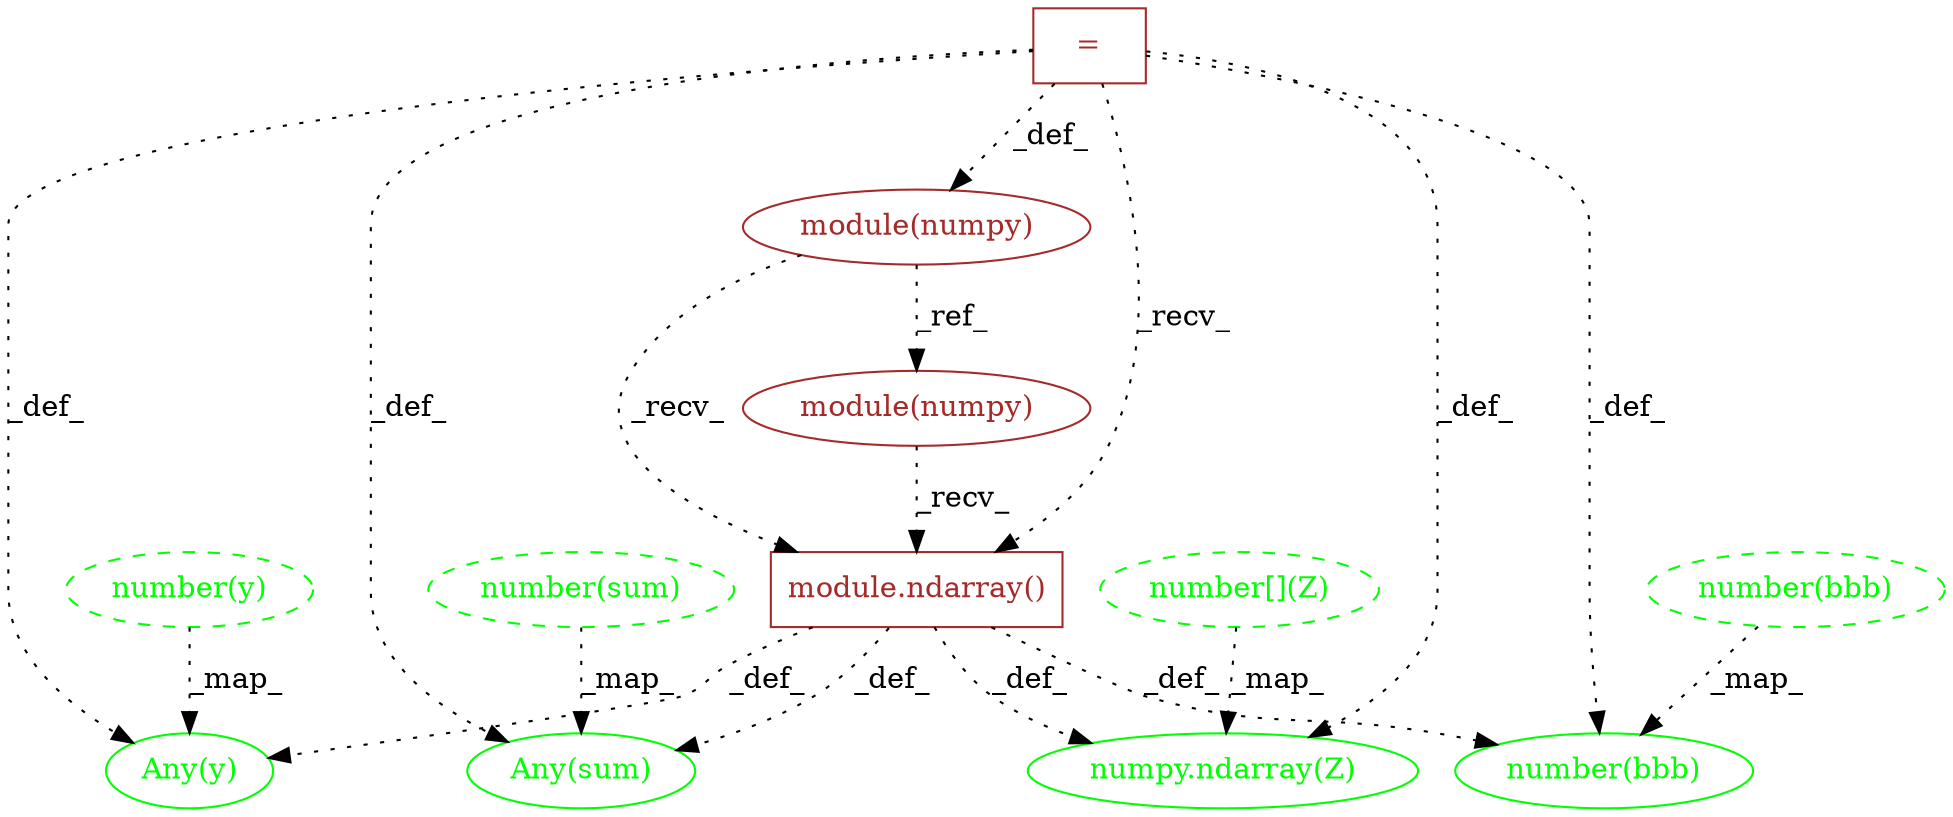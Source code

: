 digraph G {
1 [label="number(y)" shape=ellipse style=dashed color=green fontcolor=green]
2 [label="module.ndarray()" shape=box style=solid color=brown fontcolor=brown]
3 [label="number[](Z)" shape=ellipse style=dashed color=green fontcolor=green]
4 [label="number(sum)" shape=ellipse style=dashed color=green fontcolor=green]
5 [label="Any(sum)" shape=ellipse style=solid color=green fontcolor=green]
6 [label="numpy.ndarray(Z)" shape=ellipse style=solid color=green fontcolor=green]
7 [label="=" shape=box style=solid color=brown fontcolor=brown]
8 [label="number(bbb)" shape=ellipse style=dashed color=green fontcolor=green]
9 [label="number(bbb)" shape=ellipse style=solid color=green fontcolor=green]
10 [label="Any(y)" shape=ellipse style=solid color=green fontcolor=green]
11 [label="module(numpy)" shape=ellipse style=solid color=brown fontcolor=brown]
12 [label="module(numpy)" shape=ellipse style=solid color=brown fontcolor=brown]
11 -> 2 [label="_recv_" style=dotted];
12 -> 2 [label="_recv_" style=dotted];
7 -> 2 [label="_recv_" style=dotted];
2 -> 5 [label="_def_" style=dotted];
7 -> 5 [label="_def_" style=dotted];
4 -> 5 [label="_map_" style=dotted];
2 -> 6 [label="_def_" style=dotted];
7 -> 6 [label="_def_" style=dotted];
3 -> 6 [label="_map_" style=dotted];
2 -> 9 [label="_def_" style=dotted];
7 -> 9 [label="_def_" style=dotted];
8 -> 9 [label="_map_" style=dotted];
2 -> 10 [label="_def_" style=dotted];
7 -> 10 [label="_def_" style=dotted];
1 -> 10 [label="_map_" style=dotted];
12 -> 11 [label="_ref_" style=dotted];
7 -> 12 [label="_def_" style=dotted];
}